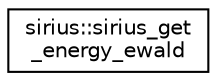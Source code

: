 digraph "Graphical Class Hierarchy"
{
 // INTERACTIVE_SVG=YES
  edge [fontname="Helvetica",fontsize="10",labelfontname="Helvetica",labelfontsize="10"];
  node [fontname="Helvetica",fontsize="10",shape=record];
  rankdir="LR";
  Node1 [label="sirius::sirius_get\l_energy_ewald",height=0.2,width=0.4,color="black", fillcolor="white", style="filled",URL="$interfacesirius_1_1sirius__get__energy__ewald.html"];
}
